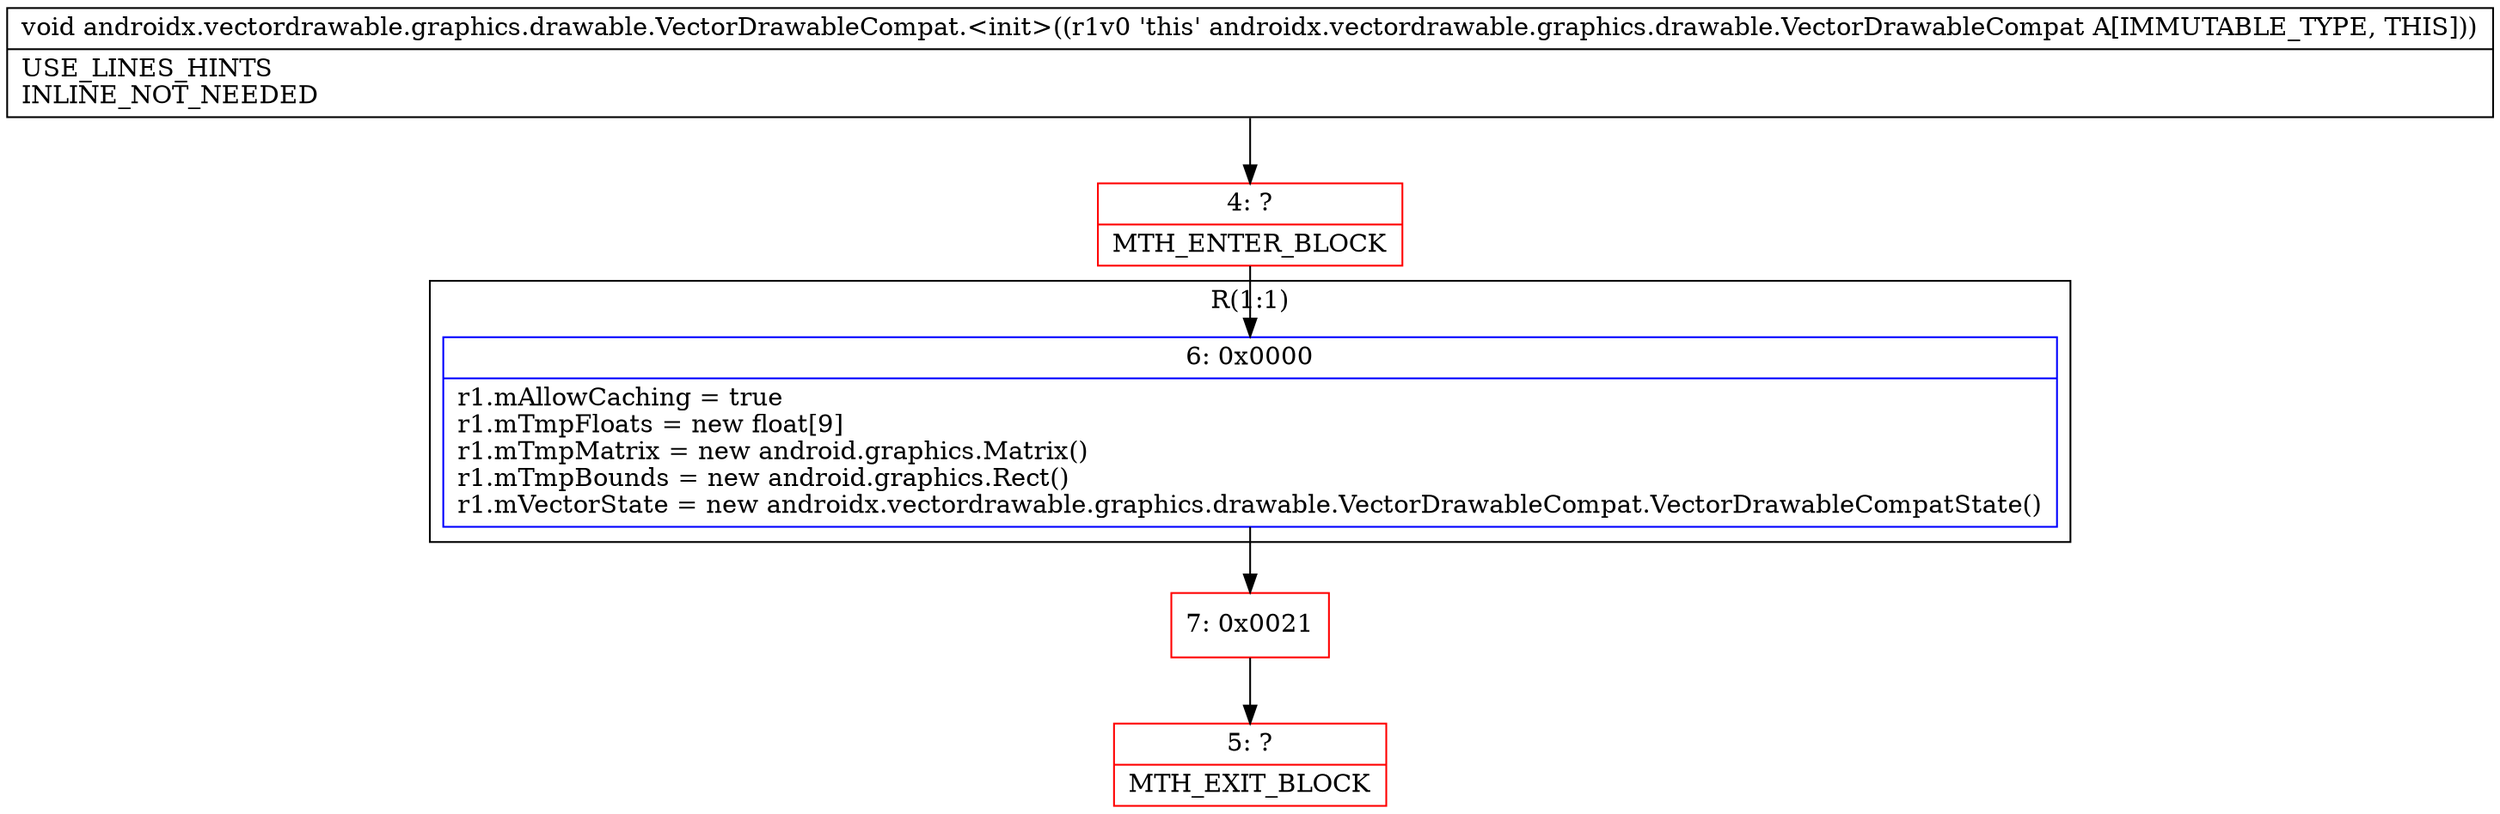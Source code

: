 digraph "CFG forandroidx.vectordrawable.graphics.drawable.VectorDrawableCompat.\<init\>()V" {
subgraph cluster_Region_1334961212 {
label = "R(1:1)";
node [shape=record,color=blue];
Node_6 [shape=record,label="{6\:\ 0x0000|r1.mAllowCaching = true\lr1.mTmpFloats = new float[9]\lr1.mTmpMatrix = new android.graphics.Matrix()\lr1.mTmpBounds = new android.graphics.Rect()\lr1.mVectorState = new androidx.vectordrawable.graphics.drawable.VectorDrawableCompat.VectorDrawableCompatState()\l}"];
}
Node_4 [shape=record,color=red,label="{4\:\ ?|MTH_ENTER_BLOCK\l}"];
Node_7 [shape=record,color=red,label="{7\:\ 0x0021}"];
Node_5 [shape=record,color=red,label="{5\:\ ?|MTH_EXIT_BLOCK\l}"];
MethodNode[shape=record,label="{void androidx.vectordrawable.graphics.drawable.VectorDrawableCompat.\<init\>((r1v0 'this' androidx.vectordrawable.graphics.drawable.VectorDrawableCompat A[IMMUTABLE_TYPE, THIS]))  | USE_LINES_HINTS\lINLINE_NOT_NEEDED\l}"];
MethodNode -> Node_4;Node_6 -> Node_7;
Node_4 -> Node_6;
Node_7 -> Node_5;
}

